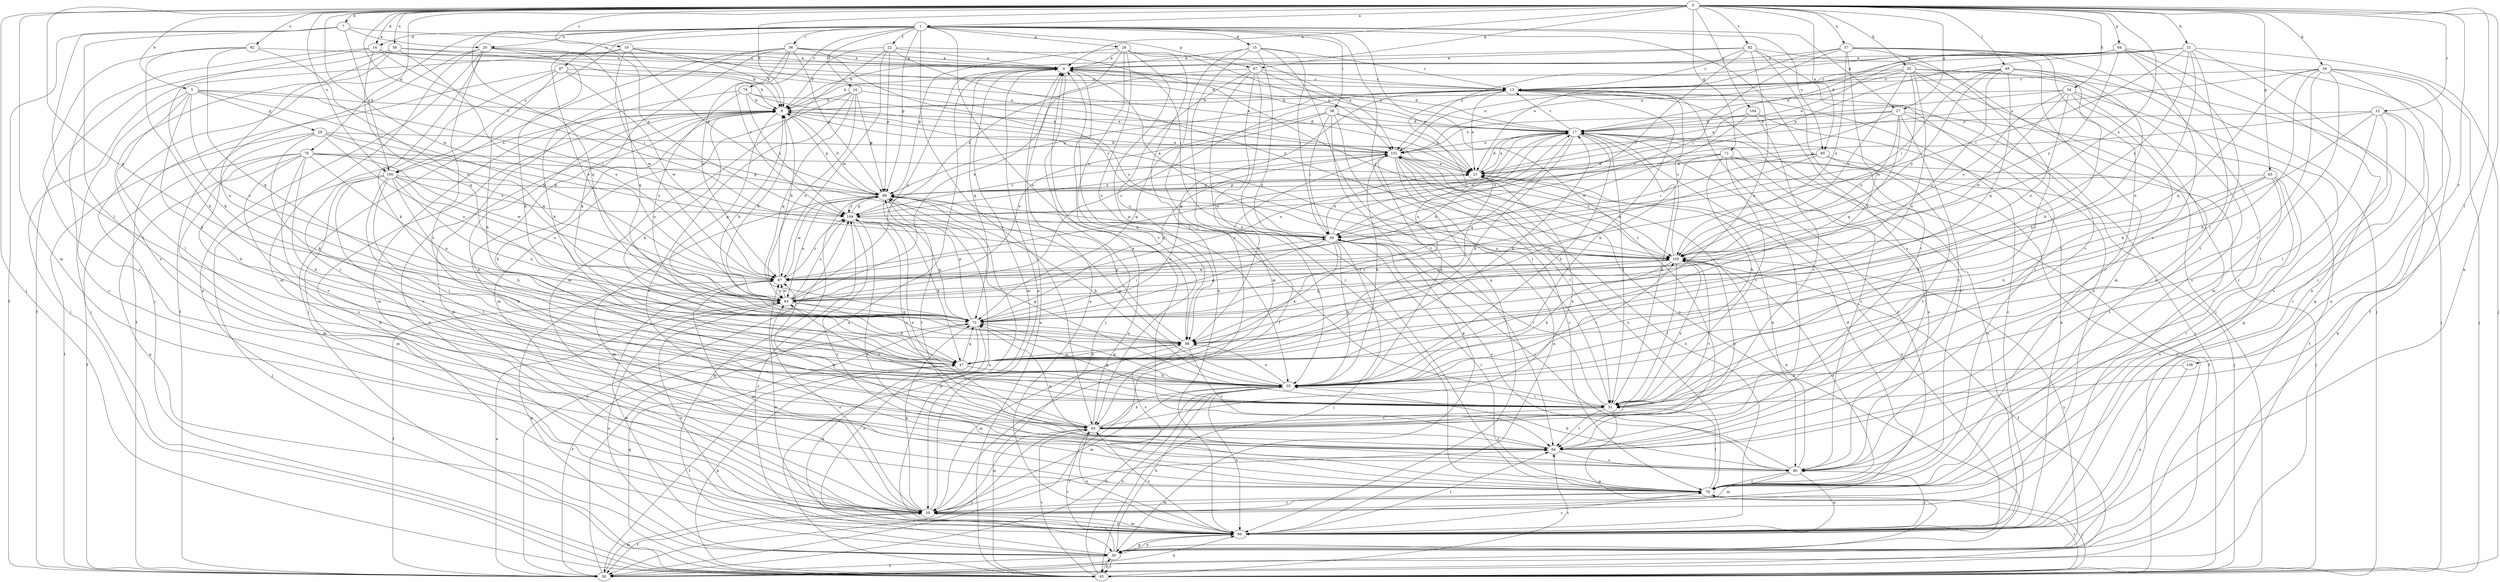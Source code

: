 strict digraph  {
0;
1;
4;
5;
7;
8;
10;
12;
13;
14;
15;
16;
17;
20;
21;
22;
26;
27;
28;
29;
30;
31;
32;
34;
35;
36;
38;
39;
43;
44;
47;
48;
51;
55;
57;
58;
60;
62;
63;
64;
65;
67;
68;
70;
71;
72;
76;
78;
80;
82;
84;
85;
87;
88;
93;
97;
100;
101;
104;
105;
108;
109;
0 -> 1  [label=a];
0 -> 4  [label=a];
0 -> 5  [label=b];
0 -> 7  [label=b];
0 -> 8  [label=b];
0 -> 10  [label=c];
0 -> 12  [label=c];
0 -> 14  [label=d];
0 -> 27  [label=g];
0 -> 31  [label=h];
0 -> 32  [label=h];
0 -> 34  [label=h];
0 -> 43  [label=j];
0 -> 44  [label=k];
0 -> 48  [label=l];
0 -> 51  [label=l];
0 -> 55  [label=m];
0 -> 57  [label=n];
0 -> 58  [label=n];
0 -> 60  [label=n];
0 -> 62  [label=o];
0 -> 64  [label=p];
0 -> 65  [label=p];
0 -> 67  [label=p];
0 -> 70  [label=q];
0 -> 71  [label=q];
0 -> 72  [label=q];
0 -> 82  [label=t];
0 -> 85  [label=u];
0 -> 97  [label=w];
0 -> 100  [label=x];
0 -> 104  [label=y];
0 -> 105  [label=y];
0 -> 108  [label=z];
0 -> 109  [label=z];
1 -> 14  [label=d];
1 -> 15  [label=d];
1 -> 16  [label=d];
1 -> 20  [label=e];
1 -> 22  [label=f];
1 -> 27  [label=g];
1 -> 28  [label=g];
1 -> 36  [label=i];
1 -> 38  [label=i];
1 -> 43  [label=j];
1 -> 60  [label=n];
1 -> 67  [label=p];
1 -> 68  [label=p];
1 -> 72  [label=q];
1 -> 78  [label=s];
1 -> 80  [label=s];
1 -> 84  [label=t];
1 -> 85  [label=u];
1 -> 87  [label=u];
1 -> 88  [label=u];
1 -> 93  [label=v];
1 -> 100  [label=x];
4 -> 13  [label=c];
4 -> 17  [label=d];
4 -> 35  [label=h];
4 -> 43  [label=j];
4 -> 55  [label=m];
4 -> 72  [label=q];
4 -> 105  [label=y];
5 -> 8  [label=b];
5 -> 29  [label=g];
5 -> 39  [label=i];
5 -> 47  [label=k];
5 -> 51  [label=l];
5 -> 63  [label=o];
5 -> 76  [label=r];
5 -> 97  [label=w];
7 -> 20  [label=e];
7 -> 26  [label=f];
7 -> 51  [label=l];
7 -> 84  [label=t];
7 -> 100  [label=x];
7 -> 109  [label=z];
8 -> 17  [label=d];
8 -> 21  [label=e];
8 -> 55  [label=m];
8 -> 60  [label=n];
8 -> 68  [label=p];
8 -> 72  [label=q];
8 -> 100  [label=x];
8 -> 105  [label=y];
10 -> 4  [label=a];
10 -> 8  [label=b];
10 -> 21  [label=e];
10 -> 43  [label=j];
10 -> 63  [label=o];
10 -> 68  [label=p];
10 -> 97  [label=w];
12 -> 17  [label=d];
12 -> 30  [label=g];
12 -> 47  [label=k];
12 -> 51  [label=l];
12 -> 68  [label=p];
12 -> 76  [label=r];
12 -> 80  [label=s];
13 -> 8  [label=b];
13 -> 21  [label=e];
13 -> 35  [label=h];
13 -> 43  [label=j];
13 -> 68  [label=p];
13 -> 72  [label=q];
13 -> 76  [label=r];
13 -> 84  [label=t];
13 -> 88  [label=u];
14 -> 4  [label=a];
14 -> 8  [label=b];
14 -> 39  [label=i];
14 -> 43  [label=j];
14 -> 47  [label=k];
14 -> 72  [label=q];
15 -> 4  [label=a];
15 -> 13  [label=c];
15 -> 39  [label=i];
15 -> 55  [label=m];
15 -> 76  [label=r];
15 -> 84  [label=t];
15 -> 93  [label=v];
16 -> 8  [label=b];
16 -> 55  [label=m];
16 -> 63  [label=o];
16 -> 68  [label=p];
16 -> 72  [label=q];
16 -> 76  [label=r];
16 -> 101  [label=x];
17 -> 4  [label=a];
17 -> 13  [label=c];
17 -> 21  [label=e];
17 -> 35  [label=h];
17 -> 47  [label=k];
17 -> 51  [label=l];
17 -> 60  [label=n];
17 -> 63  [label=o];
17 -> 72  [label=q];
17 -> 76  [label=r];
17 -> 80  [label=s];
17 -> 97  [label=w];
17 -> 101  [label=x];
20 -> 4  [label=a];
20 -> 17  [label=d];
20 -> 26  [label=f];
20 -> 47  [label=k];
20 -> 55  [label=m];
20 -> 60  [label=n];
20 -> 72  [label=q];
20 -> 76  [label=r];
20 -> 93  [label=v];
21 -> 8  [label=b];
21 -> 17  [label=d];
21 -> 68  [label=p];
22 -> 4  [label=a];
22 -> 8  [label=b];
22 -> 39  [label=i];
22 -> 55  [label=m];
22 -> 68  [label=p];
22 -> 97  [label=w];
22 -> 105  [label=y];
26 -> 4  [label=a];
26 -> 35  [label=h];
26 -> 55  [label=m];
26 -> 60  [label=n];
26 -> 63  [label=o];
26 -> 109  [label=z];
27 -> 17  [label=d];
27 -> 26  [label=f];
27 -> 72  [label=q];
27 -> 80  [label=s];
27 -> 84  [label=t];
27 -> 101  [label=x];
27 -> 105  [label=y];
27 -> 109  [label=z];
28 -> 4  [label=a];
28 -> 51  [label=l];
28 -> 60  [label=n];
28 -> 63  [label=o];
28 -> 68  [label=p];
28 -> 88  [label=u];
28 -> 93  [label=v];
28 -> 101  [label=x];
29 -> 26  [label=f];
29 -> 35  [label=h];
29 -> 47  [label=k];
29 -> 63  [label=o];
29 -> 97  [label=w];
29 -> 101  [label=x];
29 -> 105  [label=y];
30 -> 21  [label=e];
30 -> 26  [label=f];
30 -> 35  [label=h];
30 -> 43  [label=j];
30 -> 60  [label=n];
30 -> 63  [label=o];
30 -> 93  [label=v];
30 -> 97  [label=w];
30 -> 105  [label=y];
30 -> 109  [label=z];
31 -> 4  [label=a];
31 -> 21  [label=e];
31 -> 39  [label=i];
31 -> 43  [label=j];
31 -> 51  [label=l];
31 -> 60  [label=n];
31 -> 68  [label=p];
31 -> 88  [label=u];
31 -> 101  [label=x];
31 -> 105  [label=y];
32 -> 13  [label=c];
32 -> 17  [label=d];
32 -> 43  [label=j];
32 -> 55  [label=m];
32 -> 76  [label=r];
32 -> 88  [label=u];
32 -> 93  [label=v];
32 -> 97  [label=w];
32 -> 101  [label=x];
32 -> 105  [label=y];
34 -> 8  [label=b];
34 -> 21  [label=e];
34 -> 30  [label=g];
34 -> 51  [label=l];
34 -> 63  [label=o];
34 -> 80  [label=s];
34 -> 97  [label=w];
34 -> 105  [label=y];
35 -> 51  [label=l];
35 -> 55  [label=m];
35 -> 60  [label=n];
35 -> 68  [label=p];
35 -> 72  [label=q];
35 -> 88  [label=u];
35 -> 101  [label=x];
35 -> 105  [label=y];
36 -> 4  [label=a];
36 -> 35  [label=h];
36 -> 43  [label=j];
36 -> 47  [label=k];
36 -> 68  [label=p];
36 -> 97  [label=w];
36 -> 101  [label=x];
36 -> 105  [label=y];
36 -> 109  [label=z];
38 -> 17  [label=d];
38 -> 21  [label=e];
38 -> 30  [label=g];
38 -> 39  [label=i];
38 -> 51  [label=l];
38 -> 63  [label=o];
38 -> 72  [label=q];
39 -> 4  [label=a];
39 -> 17  [label=d];
39 -> 21  [label=e];
39 -> 35  [label=h];
39 -> 43  [label=j];
39 -> 47  [label=k];
39 -> 68  [label=p];
39 -> 72  [label=q];
39 -> 80  [label=s];
39 -> 105  [label=y];
43 -> 4  [label=a];
43 -> 17  [label=d];
43 -> 30  [label=g];
43 -> 35  [label=h];
43 -> 47  [label=k];
43 -> 68  [label=p];
43 -> 72  [label=q];
43 -> 76  [label=r];
43 -> 84  [label=t];
43 -> 93  [label=v];
44 -> 13  [label=c];
44 -> 35  [label=h];
44 -> 43  [label=j];
44 -> 51  [label=l];
44 -> 60  [label=n];
44 -> 72  [label=q];
44 -> 76  [label=r];
44 -> 84  [label=t];
44 -> 101  [label=x];
47 -> 8  [label=b];
47 -> 17  [label=d];
47 -> 21  [label=e];
47 -> 26  [label=f];
47 -> 35  [label=h];
47 -> 72  [label=q];
47 -> 88  [label=u];
48 -> 8  [label=b];
48 -> 13  [label=c];
48 -> 35  [label=h];
48 -> 39  [label=i];
48 -> 47  [label=k];
48 -> 63  [label=o];
48 -> 72  [label=q];
48 -> 76  [label=r];
48 -> 105  [label=y];
51 -> 8  [label=b];
51 -> 17  [label=d];
51 -> 30  [label=g];
51 -> 39  [label=i];
51 -> 63  [label=o];
51 -> 68  [label=p];
51 -> 72  [label=q];
51 -> 84  [label=t];
51 -> 93  [label=v];
51 -> 105  [label=y];
55 -> 4  [label=a];
55 -> 17  [label=d];
55 -> 26  [label=f];
55 -> 60  [label=n];
55 -> 63  [label=o];
55 -> 72  [label=q];
55 -> 76  [label=r];
55 -> 84  [label=t];
57 -> 4  [label=a];
57 -> 21  [label=e];
57 -> 39  [label=i];
57 -> 43  [label=j];
57 -> 47  [label=k];
57 -> 51  [label=l];
57 -> 55  [label=m];
57 -> 76  [label=r];
57 -> 105  [label=y];
58 -> 4  [label=a];
58 -> 26  [label=f];
58 -> 63  [label=o];
58 -> 80  [label=s];
58 -> 88  [label=u];
58 -> 101  [label=x];
60 -> 4  [label=a];
60 -> 8  [label=b];
60 -> 13  [label=c];
60 -> 21  [label=e];
60 -> 30  [label=g];
60 -> 55  [label=m];
60 -> 76  [label=r];
60 -> 80  [label=s];
60 -> 84  [label=t];
60 -> 93  [label=v];
60 -> 97  [label=w];
60 -> 101  [label=x];
62 -> 4  [label=a];
62 -> 47  [label=k];
62 -> 63  [label=o];
62 -> 72  [label=q];
62 -> 76  [label=r];
63 -> 4  [label=a];
63 -> 8  [label=b];
63 -> 13  [label=c];
63 -> 17  [label=d];
63 -> 26  [label=f];
63 -> 47  [label=k];
63 -> 60  [label=n];
63 -> 72  [label=q];
63 -> 97  [label=w];
63 -> 109  [label=z];
64 -> 4  [label=a];
64 -> 17  [label=d];
64 -> 26  [label=f];
64 -> 30  [label=g];
64 -> 84  [label=t];
64 -> 93  [label=v];
64 -> 101  [label=x];
64 -> 105  [label=y];
65 -> 35  [label=h];
65 -> 47  [label=k];
65 -> 60  [label=n];
65 -> 68  [label=p];
65 -> 76  [label=r];
65 -> 84  [label=t];
67 -> 13  [label=c];
67 -> 21  [label=e];
67 -> 26  [label=f];
67 -> 35  [label=h];
67 -> 76  [label=r];
67 -> 88  [label=u];
67 -> 109  [label=z];
68 -> 8  [label=b];
68 -> 30  [label=g];
68 -> 35  [label=h];
68 -> 55  [label=m];
68 -> 60  [label=n];
68 -> 63  [label=o];
68 -> 84  [label=t];
68 -> 97  [label=w];
68 -> 109  [label=z];
70 -> 21  [label=e];
70 -> 26  [label=f];
70 -> 30  [label=g];
70 -> 35  [label=h];
70 -> 55  [label=m];
70 -> 68  [label=p];
70 -> 80  [label=s];
70 -> 88  [label=u];
70 -> 93  [label=v];
70 -> 97  [label=w];
71 -> 21  [label=e];
71 -> 26  [label=f];
71 -> 35  [label=h];
71 -> 43  [label=j];
71 -> 51  [label=l];
71 -> 80  [label=s];
71 -> 88  [label=u];
71 -> 109  [label=z];
72 -> 8  [label=b];
72 -> 26  [label=f];
72 -> 30  [label=g];
72 -> 39  [label=i];
72 -> 60  [label=n];
72 -> 68  [label=p];
72 -> 88  [label=u];
76 -> 8  [label=b];
76 -> 39  [label=i];
76 -> 43  [label=j];
76 -> 51  [label=l];
76 -> 55  [label=m];
76 -> 101  [label=x];
76 -> 109  [label=z];
78 -> 8  [label=b];
78 -> 55  [label=m];
78 -> 88  [label=u];
78 -> 101  [label=x];
78 -> 105  [label=y];
78 -> 109  [label=z];
80 -> 21  [label=e];
80 -> 35  [label=h];
80 -> 39  [label=i];
80 -> 55  [label=m];
80 -> 60  [label=n];
80 -> 76  [label=r];
82 -> 4  [label=a];
82 -> 8  [label=b];
82 -> 13  [label=c];
82 -> 39  [label=i];
82 -> 43  [label=j];
82 -> 76  [label=r];
82 -> 84  [label=t];
82 -> 88  [label=u];
84 -> 4  [label=a];
84 -> 72  [label=q];
84 -> 80  [label=s];
84 -> 97  [label=w];
85 -> 21  [label=e];
85 -> 39  [label=i];
85 -> 43  [label=j];
85 -> 84  [label=t];
85 -> 97  [label=w];
87 -> 8  [label=b];
87 -> 13  [label=c];
87 -> 26  [label=f];
87 -> 35  [label=h];
87 -> 47  [label=k];
87 -> 97  [label=w];
88 -> 47  [label=k];
88 -> 55  [label=m];
88 -> 68  [label=p];
88 -> 80  [label=s];
88 -> 84  [label=t];
93 -> 4  [label=a];
93 -> 8  [label=b];
93 -> 21  [label=e];
93 -> 26  [label=f];
93 -> 35  [label=h];
93 -> 55  [label=m];
93 -> 60  [label=n];
93 -> 84  [label=t];
93 -> 105  [label=y];
93 -> 109  [label=z];
97 -> 8  [label=b];
97 -> 30  [label=g];
97 -> 55  [label=m];
97 -> 63  [label=o];
97 -> 105  [label=y];
97 -> 109  [label=z];
100 -> 35  [label=h];
100 -> 43  [label=j];
100 -> 51  [label=l];
100 -> 55  [label=m];
100 -> 63  [label=o];
100 -> 68  [label=p];
100 -> 84  [label=t];
100 -> 88  [label=u];
100 -> 93  [label=v];
100 -> 109  [label=z];
101 -> 21  [label=e];
101 -> 35  [label=h];
101 -> 51  [label=l];
101 -> 60  [label=n];
101 -> 72  [label=q];
101 -> 76  [label=r];
101 -> 80  [label=s];
101 -> 88  [label=u];
101 -> 105  [label=y];
101 -> 109  [label=z];
104 -> 17  [label=d];
104 -> 60  [label=n];
104 -> 93  [label=v];
104 -> 97  [label=w];
105 -> 13  [label=c];
105 -> 26  [label=f];
105 -> 35  [label=h];
105 -> 51  [label=l];
105 -> 72  [label=q];
105 -> 76  [label=r];
105 -> 93  [label=v];
105 -> 97  [label=w];
108 -> 35  [label=h];
108 -> 60  [label=n];
109 -> 39  [label=i];
109 -> 47  [label=k];
109 -> 68  [label=p];
109 -> 72  [label=q];
109 -> 76  [label=r];
109 -> 93  [label=v];
109 -> 101  [label=x];
}

